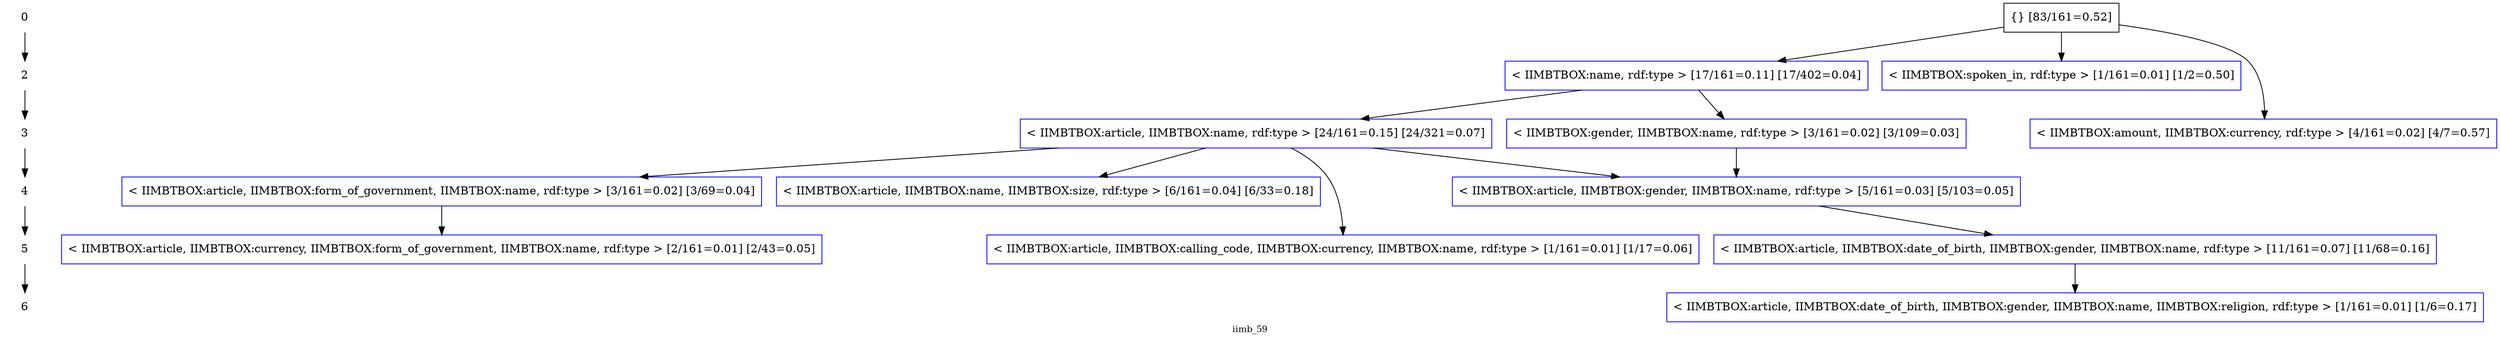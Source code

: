 digraph iimb_59 {
  {
    rank=same;
    node_r0 [label="0", shape="plaintext"];
    node_n97d170e1550eee4afc0af065b78cda302a97674c [color="black", label="{} [83/161=0.52]", shape="rectangle", style="solid"];
  }
  {
    rank=same;
    node_r2 [label="2", shape="plaintext"];
    node_n80bb4dd36e016f9285a39311cf8a75356e62accd [color="blue", label="< IIMBTBOX:name, rdf:type > [17/161=0.11] [17/402=0.04]", shape="rectangle", style="solid"];
    node_nd31f85a96ae626525719c53d5d2ba6caca661d18 [color="blue", label="< IIMBTBOX:spoken_in, rdf:type > [1/161=0.01] [1/2=0.50]", shape="rectangle", style="solid"];
  }
  {
    rank=same;
    node_r3 [label="3", shape="plaintext"];
    node_n5771e5bfcf9fc075809e075912c0df4754cf5039 [color="blue", label="< IIMBTBOX:amount, IIMBTBOX:currency, rdf:type > [4/161=0.02] [4/7=0.57]", shape="rectangle", style="solid"];
    node_n2a6578f22a81833da3ebf8c90430904bb81f93e0 [color="blue", label="< IIMBTBOX:article, IIMBTBOX:name, rdf:type > [24/161=0.15] [24/321=0.07]", shape="rectangle", style="solid"];
    node_nb6bb00779966ea30ad14fb580c15644aa366a1f9 [color="blue", label="< IIMBTBOX:gender, IIMBTBOX:name, rdf:type > [3/161=0.02] [3/109=0.03]", shape="rectangle", style="solid"];
  }
  {
    rank=same;
    node_r4 [label="4", shape="plaintext"];
    node_nead05ac5eaac20106cab5f37507aad248a090d66 [color="blue", label="< IIMBTBOX:article, IIMBTBOX:form_of_government, IIMBTBOX:name, rdf:type > [3/161=0.02] [3/69=0.04]", shape="rectangle", style="solid"];
    node_n1a30bbfa3129970d10066080b4b1cd7a03cc28f5 [color="blue", label="< IIMBTBOX:article, IIMBTBOX:gender, IIMBTBOX:name, rdf:type > [5/161=0.03] [5/103=0.05]", shape="rectangle", style="solid"];
    node_nab31e4e40555aebb5d3fe5a2fb0451f0997bd2bf [color="blue", label="< IIMBTBOX:article, IIMBTBOX:name, IIMBTBOX:size, rdf:type > [6/161=0.04] [6/33=0.18]", shape="rectangle", style="solid"];
  }
  {
    rank=same;
    node_r5 [label="5", shape="plaintext"];
    node_nb304774fd8d7c3cb83aaba5b75a6043b20329af9 [color="blue", label="< IIMBTBOX:article, IIMBTBOX:calling_code, IIMBTBOX:currency, IIMBTBOX:name, rdf:type > [1/161=0.01] [1/17=0.06]", shape="rectangle", style="solid"];
    node_n1e4e97b0d9eedbaa39b4f90169f9f247571c93b1 [color="blue", label="< IIMBTBOX:article, IIMBTBOX:currency, IIMBTBOX:form_of_government, IIMBTBOX:name, rdf:type > [2/161=0.01] [2/43=0.05]", shape="rectangle", style="solid"];
    node_n00be97bb3a8e74370a31433e7c14c0939bce38e3 [color="blue", label="< IIMBTBOX:article, IIMBTBOX:date_of_birth, IIMBTBOX:gender, IIMBTBOX:name, rdf:type > [11/161=0.07] [11/68=0.16]", shape="rectangle", style="solid"];
  }
  {
    rank=same;
    node_r6 [label="6", shape="plaintext"];
    node_n45df4234c165d8d62148e3b5cd1a953fda1f6f17 [color="blue", label="< IIMBTBOX:article, IIMBTBOX:date_of_birth, IIMBTBOX:gender, IIMBTBOX:name, IIMBTBOX:religion, rdf:type > [1/161=0.01] [1/6=0.17]", shape="rectangle", style="solid"];
  }


  node_r0 -> node_r2 ;
  node_r2 -> node_r3 ;
  node_r3 -> node_r4 ;
  node_r4 -> node_r5 ;
  node_r5 -> node_r6 ;

  node_n97d170e1550eee4afc0af065b78cda302a97674c -> node_n5771e5bfcf9fc075809e075912c0df4754cf5039 [color="black", style="solid"];
  node_n2a6578f22a81833da3ebf8c90430904bb81f93e0 -> node_nb304774fd8d7c3cb83aaba5b75a6043b20329af9 [color="black", style="solid"];
  node_nead05ac5eaac20106cab5f37507aad248a090d66 -> node_n1e4e97b0d9eedbaa39b4f90169f9f247571c93b1 [color="black", style="solid"];
  node_n00be97bb3a8e74370a31433e7c14c0939bce38e3 -> node_n45df4234c165d8d62148e3b5cd1a953fda1f6f17 [color="black", style="solid"];
  node_n1a30bbfa3129970d10066080b4b1cd7a03cc28f5 -> node_n00be97bb3a8e74370a31433e7c14c0939bce38e3 [color="black", style="solid"];
  node_n2a6578f22a81833da3ebf8c90430904bb81f93e0 -> node_nead05ac5eaac20106cab5f37507aad248a090d66 [color="black", style="solid"];
  node_n2a6578f22a81833da3ebf8c90430904bb81f93e0 -> node_n1a30bbfa3129970d10066080b4b1cd7a03cc28f5 [color="black", style="solid"];
  node_nb6bb00779966ea30ad14fb580c15644aa366a1f9 -> node_n1a30bbfa3129970d10066080b4b1cd7a03cc28f5 [color="black", style="solid"];
  node_n2a6578f22a81833da3ebf8c90430904bb81f93e0 -> node_nab31e4e40555aebb5d3fe5a2fb0451f0997bd2bf [color="black", style="solid"];
  node_n80bb4dd36e016f9285a39311cf8a75356e62accd -> node_n2a6578f22a81833da3ebf8c90430904bb81f93e0 [color="black", style="solid"];
  node_n80bb4dd36e016f9285a39311cf8a75356e62accd -> node_nb6bb00779966ea30ad14fb580c15644aa366a1f9 [color="black", style="solid"];
  node_n97d170e1550eee4afc0af065b78cda302a97674c -> node_n80bb4dd36e016f9285a39311cf8a75356e62accd [color="black", style="solid"];
  node_n97d170e1550eee4afc0af065b78cda302a97674c -> node_nd31f85a96ae626525719c53d5d2ba6caca661d18 [color="black", style="solid"];

  charset="UTF-8"
  fontsize="11.0"
  label="iimb_59"
  overlap="false"
}
